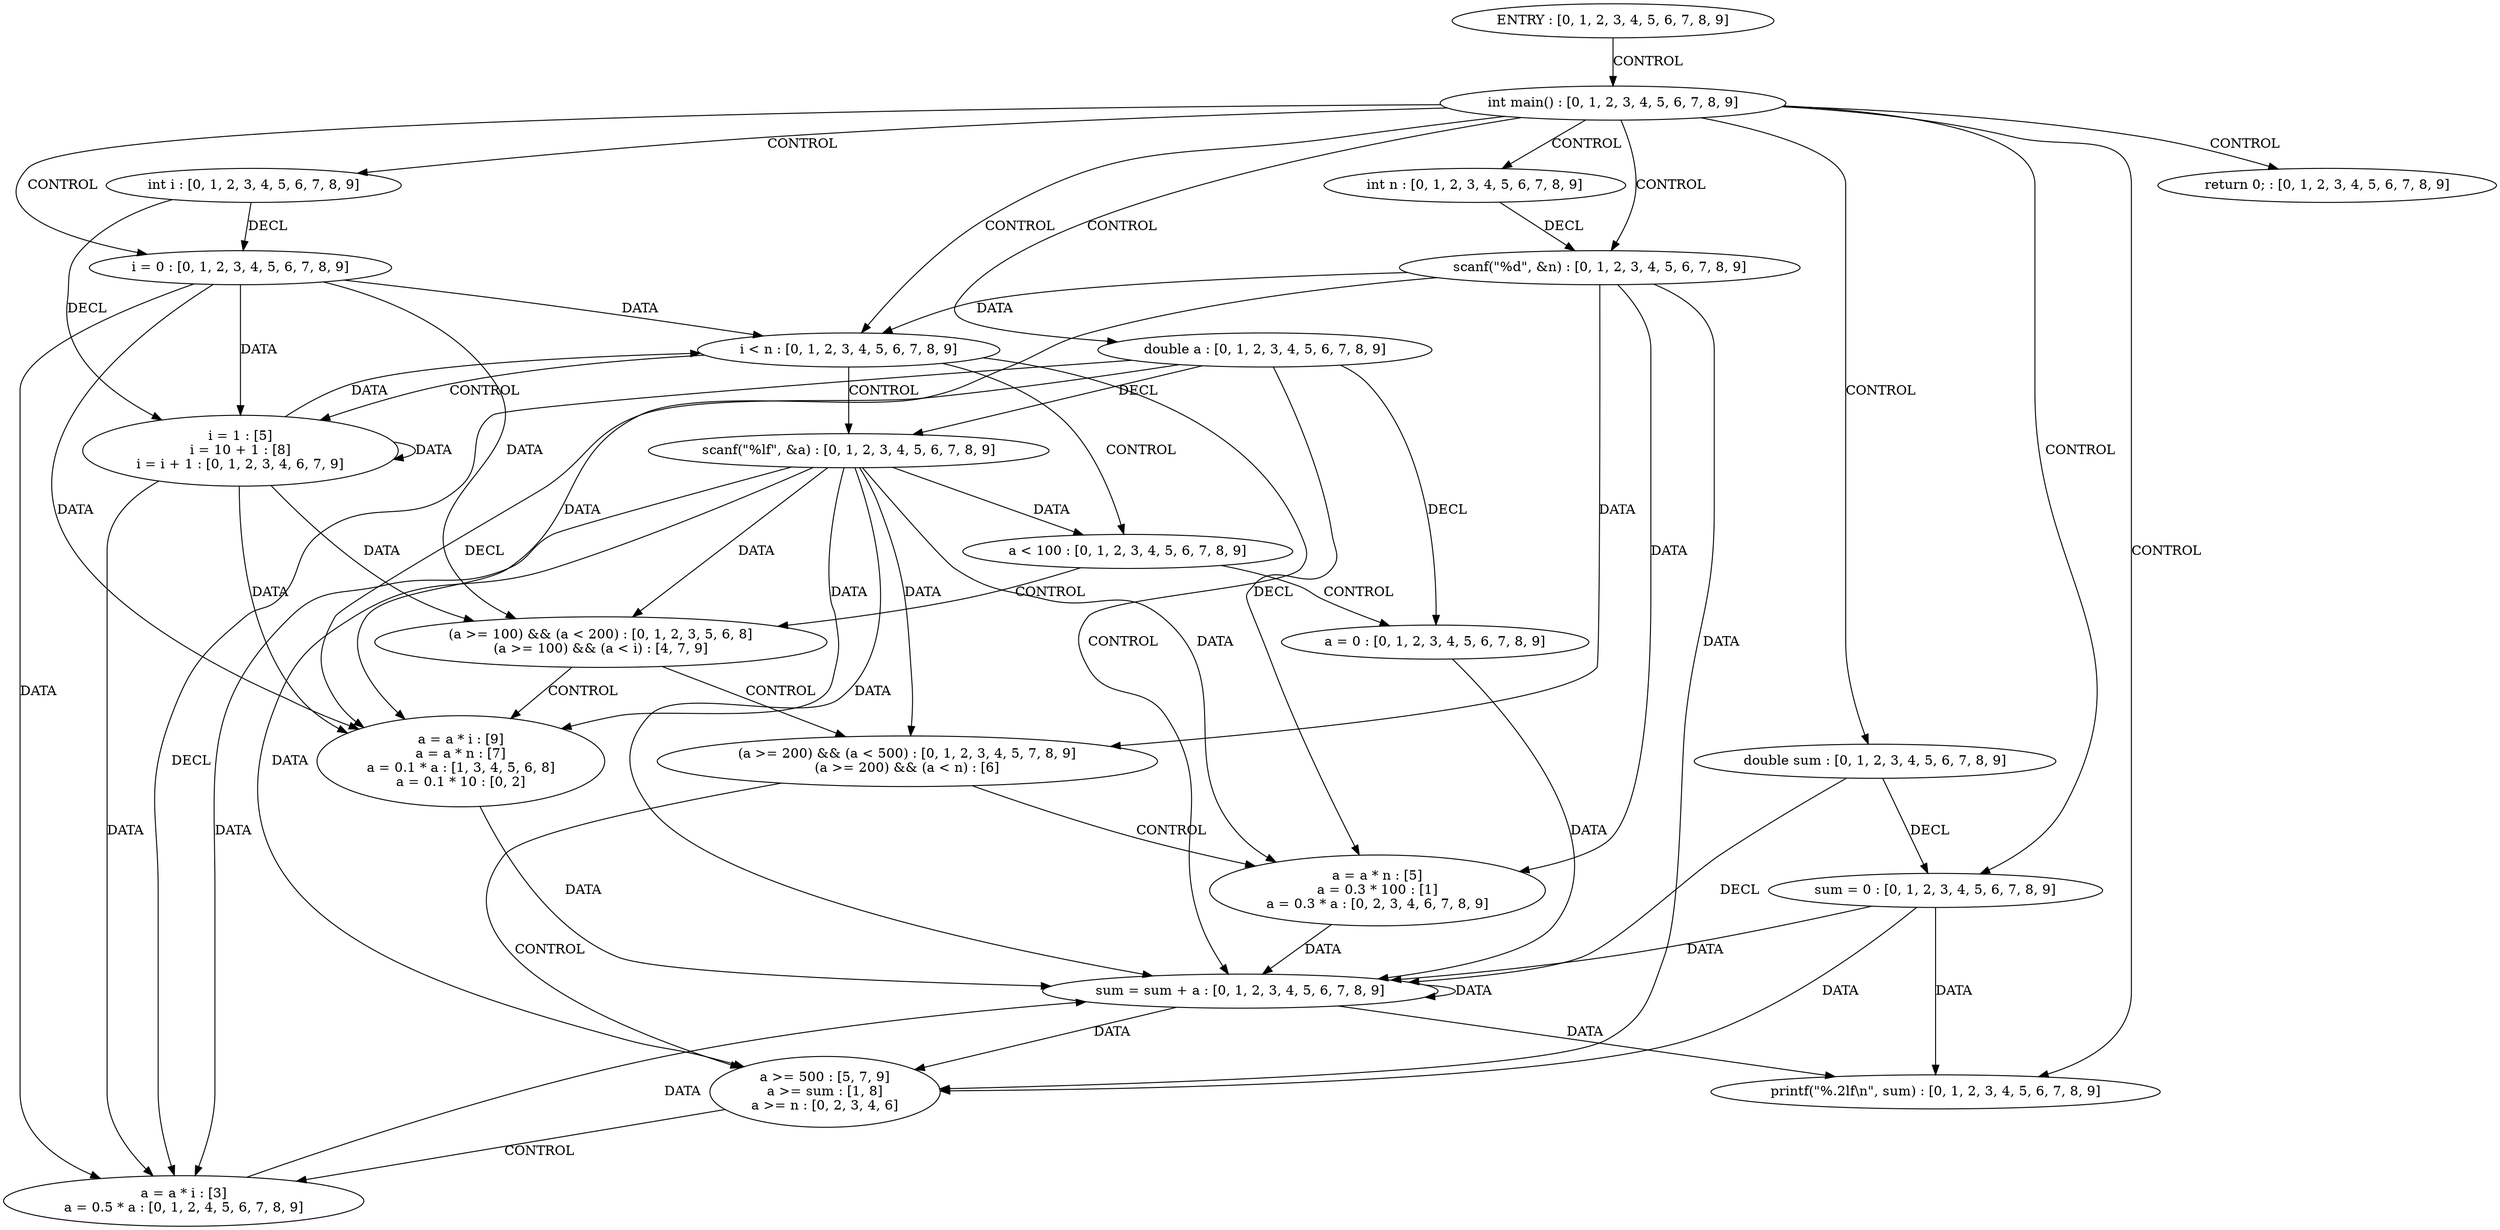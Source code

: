 digraph G {
  1 [ label="scanf(\"%d\", &n) : [0, 1, 2, 3, 4, 5, 6, 7, 8, 9]
" ];
  2 [ label="printf(\"%.2lf\\n\", sum) : [0, 1, 2, 3, 4, 5, 6, 7, 8, 9]
" ];
  3 [ label="scanf(\"%lf\", &a) : [0, 1, 2, 3, 4, 5, 6, 7, 8, 9]
" ];
  4 [ label="ENTRY : [0, 1, 2, 3, 4, 5, 6, 7, 8, 9]
" ];
  5 [ label="double a : [0, 1, 2, 3, 4, 5, 6, 7, 8, 9]
" ];
  6 [ label="int n : [0, 1, 2, 3, 4, 5, 6, 7, 8, 9]
" ];
  7 [ label="double sum : [0, 1, 2, 3, 4, 5, 6, 7, 8, 9]
" ];
  8 [ label="int i : [0, 1, 2, 3, 4, 5, 6, 7, 8, 9]
" ];
  9 [ label="a = a * n : [5]
a = 0.3 * 100 : [1]
a = 0.3 * a : [0, 2, 3, 4, 6, 7, 8, 9]
" ];
  10 [ label="a = a * i : [3]
a = 0.5 * a : [0, 1, 2, 4, 5, 6, 7, 8, 9]
" ];
  11 [ label="sum = sum + a : [0, 1, 2, 3, 4, 5, 6, 7, 8, 9]
" ];
  12 [ label="sum = 0 : [0, 1, 2, 3, 4, 5, 6, 7, 8, 9]
" ];
  13 [ label="a = a * i : [9]
a = a * n : [7]
a = 0.1 * a : [1, 3, 4, 5, 6, 8]
a = 0.1 * 10 : [0, 2]
" ];
  14 [ label="a = 0 : [0, 1, 2, 3, 4, 5, 6, 7, 8, 9]
" ];
  15 [ label="i = 0 : [0, 1, 2, 3, 4, 5, 6, 7, 8, 9]
" ];
  16 [ label="i = 1 : [5]
i = 10 + 1 : [8]
i = i + 1 : [0, 1, 2, 3, 4, 6, 7, 9]
" ];
  17 [ label="return 0; : [0, 1, 2, 3, 4, 5, 6, 7, 8, 9]
" ];
  18 [ label="i < n : [0, 1, 2, 3, 4, 5, 6, 7, 8, 9]
" ];
  19 [ label="(a >= 200) && (a < 500) : [0, 1, 2, 3, 4, 5, 7, 8, 9]
(a >= 200) && (a < n) : [6]
" ];
  20 [ label="(a >= 100) && (a < 200) : [0, 1, 2, 3, 5, 6, 8]
(a >= 100) && (a < i) : [4, 7, 9]
" ];
  21 [ label="int main() : [0, 1, 2, 3, 4, 5, 6, 7, 8, 9]
" ];
  22 [ label="a < 100 : [0, 1, 2, 3, 4, 5, 6, 7, 8, 9]
" ];
  23 [ label="a >= 500 : [5, 7, 9]
a >= sum : [1, 8]
a >= n : [0, 2, 3, 4, 6]
" ];
  4 -> 21 [ label="CONTROL" ];
  21 -> 8 [ label="CONTROL" ];
  21 -> 6 [ label="CONTROL" ];
  21 -> 5 [ label="CONTROL" ];
  21 -> 7 [ label="CONTROL" ];
  21 -> 12 [ label="CONTROL" ];
  21 -> 1 [ label="CONTROL" ];
  21 -> 15 [ label="CONTROL" ];
  21 -> 18 [ label="CONTROL" ];
  21 -> 2 [ label="CONTROL" ];
  21 -> 17 [ label="CONTROL" ];
  18 -> 3 [ label="CONTROL" ];
  18 -> 22 [ label="CONTROL" ];
  18 -> 11 [ label="CONTROL" ];
  18 -> 16 [ label="CONTROL" ];
  22 -> 14 [ label="CONTROL" ];
  22 -> 20 [ label="CONTROL" ];
  20 -> 13 [ label="CONTROL" ];
  20 -> 19 [ label="CONTROL" ];
  19 -> 9 [ label="CONTROL" ];
  19 -> 23 [ label="CONTROL" ];
  23 -> 10 [ label="CONTROL" ];
  12 -> 11 [ label="DATA" ];
  12 -> 2 [ label="DATA" ];
  1 -> 18 [ label="DATA" ];
  1 -> 19 [ label="DATA" ];
  1 -> 23 [ label="DATA" ];
  15 -> 18 [ label="DATA" ];
  15 -> 16 [ label="DATA" ];
  3 -> 22 [ label="DATA" ];
  3 -> 20 [ label="DATA" ];
  3 -> 13 [ label="DATA" ];
  3 -> 19 [ label="DATA" ];
  3 -> 9 [ label="DATA" ];
  3 -> 23 [ label="DATA" ];
  3 -> 10 [ label="DATA" ];
  3 -> 11 [ label="DATA" ];
  14 -> 11 [ label="DATA" ];
  13 -> 11 [ label="DATA" ];
  9 -> 11 [ label="DATA" ];
  10 -> 11 [ label="DATA" ];
  11 -> 11 [ label="DATA" ];
  11 -> 2 [ label="DATA" ];
  16 -> 18 [ label="DATA" ];
  16 -> 16 [ label="DATA" ];
  8 -> 15 [ label="DECL" ];
  8 -> 16 [ label="DECL" ];
  6 -> 1 [ label="DECL" ];
  5 -> 14 [ label="DECL" ];
  5 -> 9 [ label="DECL" ];
  5 -> 13 [ label="DECL" ];
  5 -> 3 [ label="DECL" ];
  5 -> 10 [ label="DECL" ];
  7 -> 11 [ label="DECL" ];
  7 -> 12 [ label="DECL" ];
  12 -> 23 [ label="DATA" ];
  11 -> 23 [ label="DATA" ];
  15 -> 20 [ label="DATA" ];
  16 -> 20 [ label="DATA" ];
  15 -> 13 [ label="DATA" ];
  16 -> 13 [ label="DATA" ];
  1 -> 13 [ label="DATA" ];
  1 -> 9 [ label="DATA" ];
  15 -> 10 [ label="DATA" ];
  16 -> 10 [ label="DATA" ];
}
